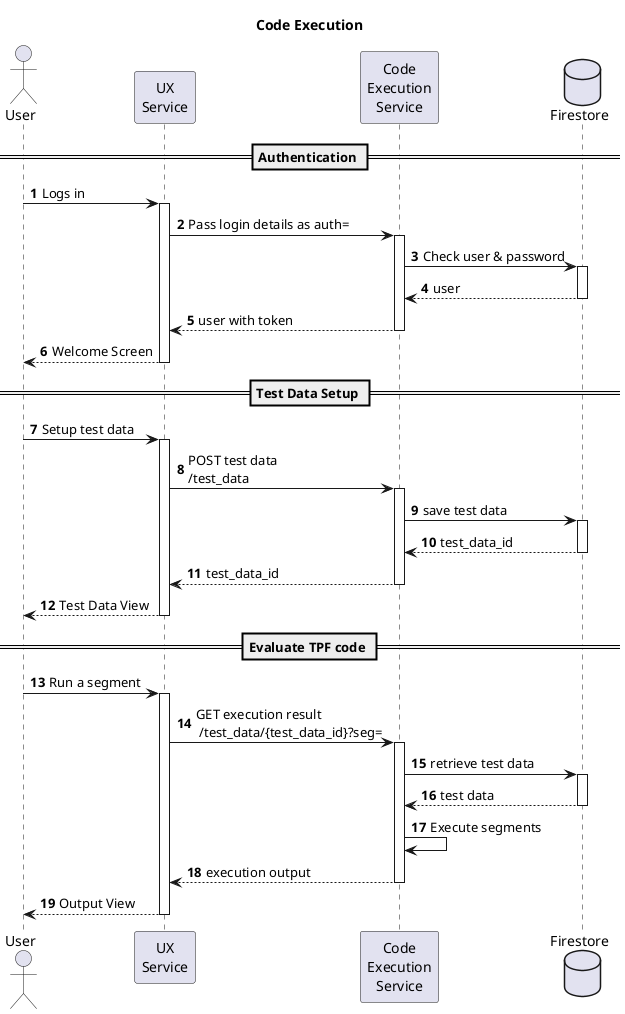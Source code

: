 @startuml
title Code Execution

actor User
participant "UX\nService" as Frontend
participant "Code\nExecution\nService" as Backend
database Firestore

autonumber

== Authentication ==
User -> Frontend ++ : Logs in
    Frontend -> Backend ++ : Pass login details as auth=
        Backend -> Firestore ++ : Check user & password
        return user
    return user with token
return Welcome Screen

== Test Data Setup ==
User -> Frontend ++ : Setup test data
    Frontend -> Backend ++ : POST test data \n/test_data
        Backend -> Firestore ++ : save test data
        return test_data_id
    return test_data_id
return Test Data View

== Evaluate TPF code ==
User -> Frontend ++ : Run a segment
    Frontend -> Backend ++ : GET execution result \n /test_data/{test_data_id}?seg=
    Backend -> Firestore ++ : retrieve test data
    return test data
    Backend -> Backend : Execute segments
    return execution output
return Output View

@enduml
